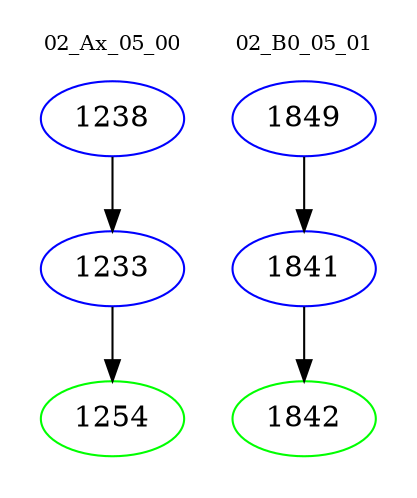 digraph{
subgraph cluster_0 {
color = white
label = "02_Ax_05_00";
fontsize=10;
T0_1238 [label="1238", color="blue"]
T0_1238 -> T0_1233 [color="black"]
T0_1233 [label="1233", color="blue"]
T0_1233 -> T0_1254 [color="black"]
T0_1254 [label="1254", color="green"]
}
subgraph cluster_1 {
color = white
label = "02_B0_05_01";
fontsize=10;
T1_1849 [label="1849", color="blue"]
T1_1849 -> T1_1841 [color="black"]
T1_1841 [label="1841", color="blue"]
T1_1841 -> T1_1842 [color="black"]
T1_1842 [label="1842", color="green"]
}
}
